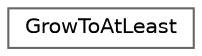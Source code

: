 digraph "类继承关系图"
{
 // LATEX_PDF_SIZE
  bgcolor="transparent";
  edge [fontname=Helvetica,fontsize=10,labelfontname=Helvetica,labelfontsize=10];
  node [fontname=Helvetica,fontsize=10,shape=box,height=0.2,width=0.4];
  rankdir="LR";
  Node0 [id="Node000000",label="GrowToAtLeast",height=0.2,width=0.4,color="grey40", fillcolor="white", style="filled",URL="$class_grow_to_at_least.html",tooltip=" "];
}
